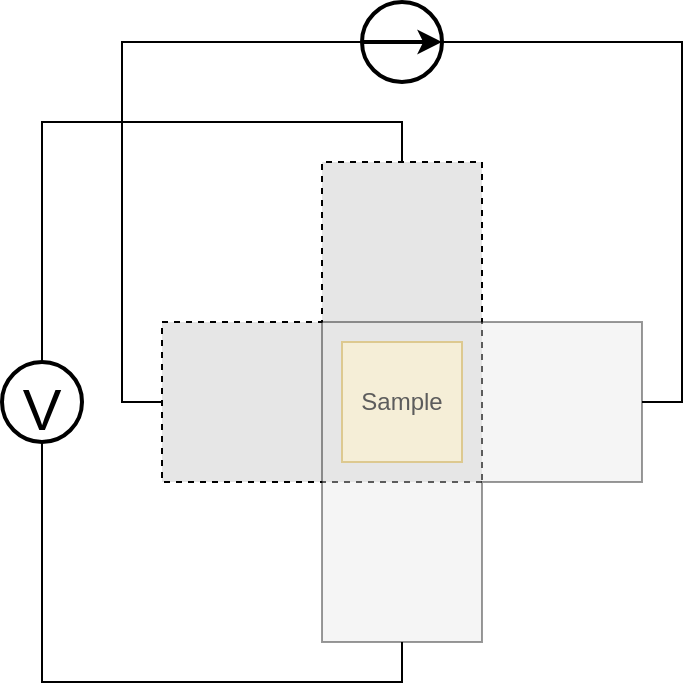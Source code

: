 <mxfile version="17.1.2" type="device"><diagram id="jIdxJbRYjYvlfg6SlwK8" name="Page-1"><mxGraphModel dx="771" dy="453" grid="1" gridSize="10" guides="1" tooltips="1" connect="1" arrows="1" fold="1" page="1" pageScale="1" pageWidth="1169" pageHeight="827" math="0" shadow="0"><root><mxCell id="0"/><mxCell id="1" parent="0" visible="0"/><object label="Back contact" id="8C3c5z0Zj68cj86T5k9i-19"><mxCell parent="0"/></object><mxCell id="8C3c5z0Zj68cj86T5k9i-31" value="" style="verticalLabelPosition=bottom;verticalAlign=top;html=1;shape=mxgraph.basic.polygon;polyCoords=[[0,0],[1,0],[1,0.5],[0.5,0.5],[0.5,1],[0,1]];polyline=0;strokeColor=default;fillColor=#E6E6E6;gradientColor=none;aspect=fixed;points=[[0.25,1,0,0,0],[1,0.25,0,0,0]];direction=west;dashed=1;" vertex="1" parent="8C3c5z0Zj68cj86T5k9i-19"><mxGeometry x="280" y="200" width="160" height="160" as="geometry"/></mxCell><mxCell id="8C3c5z0Zj68cj86T5k9i-32" value="" style="endArrow=none;html=1;rounded=0;shadow=0;strokeColor=default;jumpStyle=none;exitX=1;exitY=0.25;exitDx=0;exitDy=0;exitPerimeter=0;" edge="1" parent="8C3c5z0Zj68cj86T5k9i-19" source="8C3c5z0Zj68cj86T5k9i-16"><mxGeometry width="50" height="50" relative="1" as="geometry"><mxPoint x="450" y="280" as="sourcePoint"/><mxPoint x="420" y="140" as="targetPoint"/><Array as="points"><mxPoint x="540" y="320"/><mxPoint x="540" y="140"/></Array></mxGeometry></mxCell><mxCell id="8C3c5z0Zj68cj86T5k9i-33" value="" style="endArrow=none;html=1;rounded=0;shadow=0;strokeColor=default;jumpStyle=none;exitX=1;exitY=0.25;exitDx=0;exitDy=0;exitPerimeter=0;" edge="1" parent="8C3c5z0Zj68cj86T5k9i-19" source="8C3c5z0Zj68cj86T5k9i-31"><mxGeometry width="50" height="50" relative="1" as="geometry"><mxPoint x="450" y="280" as="sourcePoint"/><mxPoint x="380" y="140" as="targetPoint"/><Array as="points"><mxPoint x="260" y="320"/><mxPoint x="260" y="140"/></Array></mxGeometry></mxCell><object label="Sample" id="8C3c5z0Zj68cj86T5k9i-20"><mxCell parent="0"/></object><mxCell id="8C3c5z0Zj68cj86T5k9i-13" value="Sample" style="whiteSpace=wrap;html=1;aspect=fixed;strokeColor=#d6b656;fillColor=#fff2cc;" vertex="1" parent="8C3c5z0Zj68cj86T5k9i-20"><mxGeometry x="370" y="290" width="60" height="60" as="geometry"/></mxCell><object label="Front contact" id="8C3c5z0Zj68cj86T5k9i-18"><mxCell parent="0"/></object><mxCell id="8C3c5z0Zj68cj86T5k9i-16" value="" style="verticalLabelPosition=bottom;verticalAlign=top;html=1;shape=mxgraph.basic.polygon;polyCoords=[[0,0],[1,0],[1,0.5],[0.5,0.5],[0.5,1],[0,1]];polyline=0;strokeColor=default;fillColor=#E6E6E6;gradientColor=none;opacity=40;aspect=fixed;points=[[0.25,1,0,0,0],[1,0.25,0,0,0]];" vertex="1" parent="8C3c5z0Zj68cj86T5k9i-18"><mxGeometry x="360" y="280" width="160" height="160" as="geometry"/></mxCell><mxCell id="8C3c5z0Zj68cj86T5k9i-22" value="" style="ellipse;whiteSpace=wrap;html=1;aspect=fixed;labelBackgroundColor=none;fontSize=17;strokeWidth=2;rotation=90;" vertex="1" parent="8C3c5z0Zj68cj86T5k9i-18"><mxGeometry x="380" y="120" width="40" height="40" as="geometry"/></mxCell><mxCell id="8C3c5z0Zj68cj86T5k9i-23" value="&lt;font style=&quot;font-size: 29px;&quot;&gt;V&lt;/font&gt;" style="ellipse;whiteSpace=wrap;html=1;aspect=fixed;labelBackgroundColor=none;fontSize=29;strokeWidth=2;verticalAlign=top;" vertex="1" parent="8C3c5z0Zj68cj86T5k9i-18"><mxGeometry x="200" y="300" width="40" height="40" as="geometry"/></mxCell><mxCell id="8C3c5z0Zj68cj86T5k9i-24" value="" style="endArrow=classic;html=1;rounded=0;fontSize=17;entryX=0.5;entryY=0;entryDx=0;entryDy=0;exitX=0.5;exitY=1;exitDx=0;exitDy=0;strokeWidth=2;" edge="1" parent="8C3c5z0Zj68cj86T5k9i-18" source="8C3c5z0Zj68cj86T5k9i-22" target="8C3c5z0Zj68cj86T5k9i-22"><mxGeometry width="50" height="50" relative="1" as="geometry"><mxPoint x="210" y="320" as="sourcePoint"/><mxPoint x="260" y="270" as="targetPoint"/></mxGeometry></mxCell><mxCell id="8C3c5z0Zj68cj86T5k9i-25" value="" style="endArrow=none;html=1;rounded=0;shadow=0;strokeColor=default;jumpStyle=none;entryX=0.25;entryY=1;entryDx=0;entryDy=0;entryPerimeter=0;exitX=0.5;exitY=0;exitDx=0;exitDy=0;" edge="1" parent="8C3c5z0Zj68cj86T5k9i-18" source="8C3c5z0Zj68cj86T5k9i-23" target="8C3c5z0Zj68cj86T5k9i-31"><mxGeometry width="50" height="50" relative="1" as="geometry"><mxPoint x="440" y="310" as="sourcePoint"/><mxPoint x="400.5" y="119" as="targetPoint"/><Array as="points"><mxPoint x="220" y="180"/><mxPoint x="400" y="180"/></Array></mxGeometry></mxCell><mxCell id="8C3c5z0Zj68cj86T5k9i-26" value="" style="endArrow=none;html=1;rounded=0;shadow=0;strokeColor=default;jumpStyle=none;entryX=0.5;entryY=1;entryDx=0;entryDy=0;" edge="1" parent="8C3c5z0Zj68cj86T5k9i-18" target="8C3c5z0Zj68cj86T5k9i-23"><mxGeometry width="50" height="50" relative="1" as="geometry"><mxPoint x="400" y="440" as="sourcePoint"/><mxPoint x="490" y="360" as="targetPoint"/><Array as="points"><mxPoint x="400" y="460"/><mxPoint x="220" y="460"/></Array></mxGeometry></mxCell></root></mxGraphModel></diagram></mxfile>